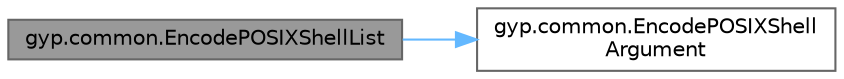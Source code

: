 digraph "gyp.common.EncodePOSIXShellList"
{
 // LATEX_PDF_SIZE
  bgcolor="transparent";
  edge [fontname=Helvetica,fontsize=10,labelfontname=Helvetica,labelfontsize=10];
  node [fontname=Helvetica,fontsize=10,shape=box,height=0.2,width=0.4];
  rankdir="LR";
  Node1 [id="Node000001",label="gyp.common.EncodePOSIXShellList",height=0.2,width=0.4,color="gray40", fillcolor="grey60", style="filled", fontcolor="black",tooltip=" "];
  Node1 -> Node2 [id="edge2_Node000001_Node000002",color="steelblue1",style="solid",tooltip=" "];
  Node2 [id="Node000002",label="gyp.common.EncodePOSIXShell\lArgument",height=0.2,width=0.4,color="grey40", fillcolor="white", style="filled",URL="$namespacegyp_1_1common.html#a2e45d4d865602a9046dc070c5545e87b",tooltip=" "];
}
